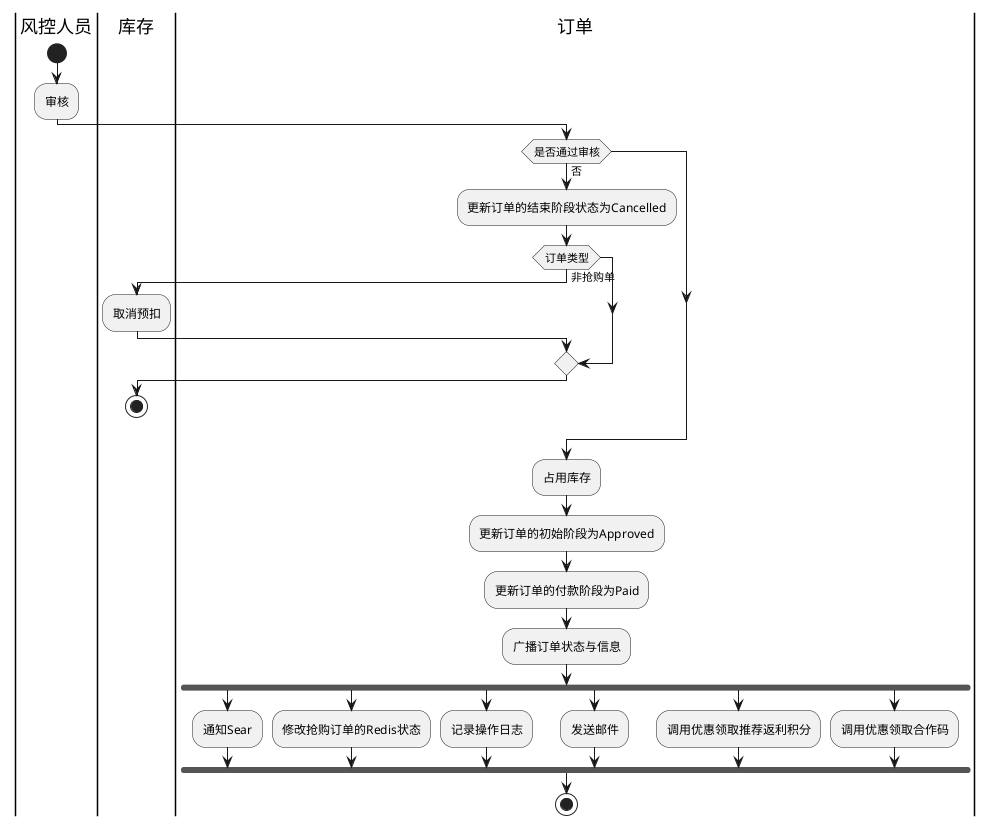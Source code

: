 @startuml

|风控人员|
start
:审核;
|库存|
|订单|
if(是否通过审核)then(否)
    :更新订单的结束阶段状态为Cancelled;

    if(订单类型)then(非抢购单)
    |库存|
    :取消预扣;
    endif
    stop;
endif

|订单|

:占用库存;
:更新订单的初始阶段为Approved;
:更新订单的付款阶段为Paid;

:广播订单状态与信息;
fork

|订单|
:通知Sear;
fork again
:修改抢购订单的Redis状态;
fork again
:记录操作日志;
fork again
:发送邮件;
fork again
:调用优惠领取推荐返利积分;

fork again
:调用优惠领取合作码;
end fork
stop
@enduml

